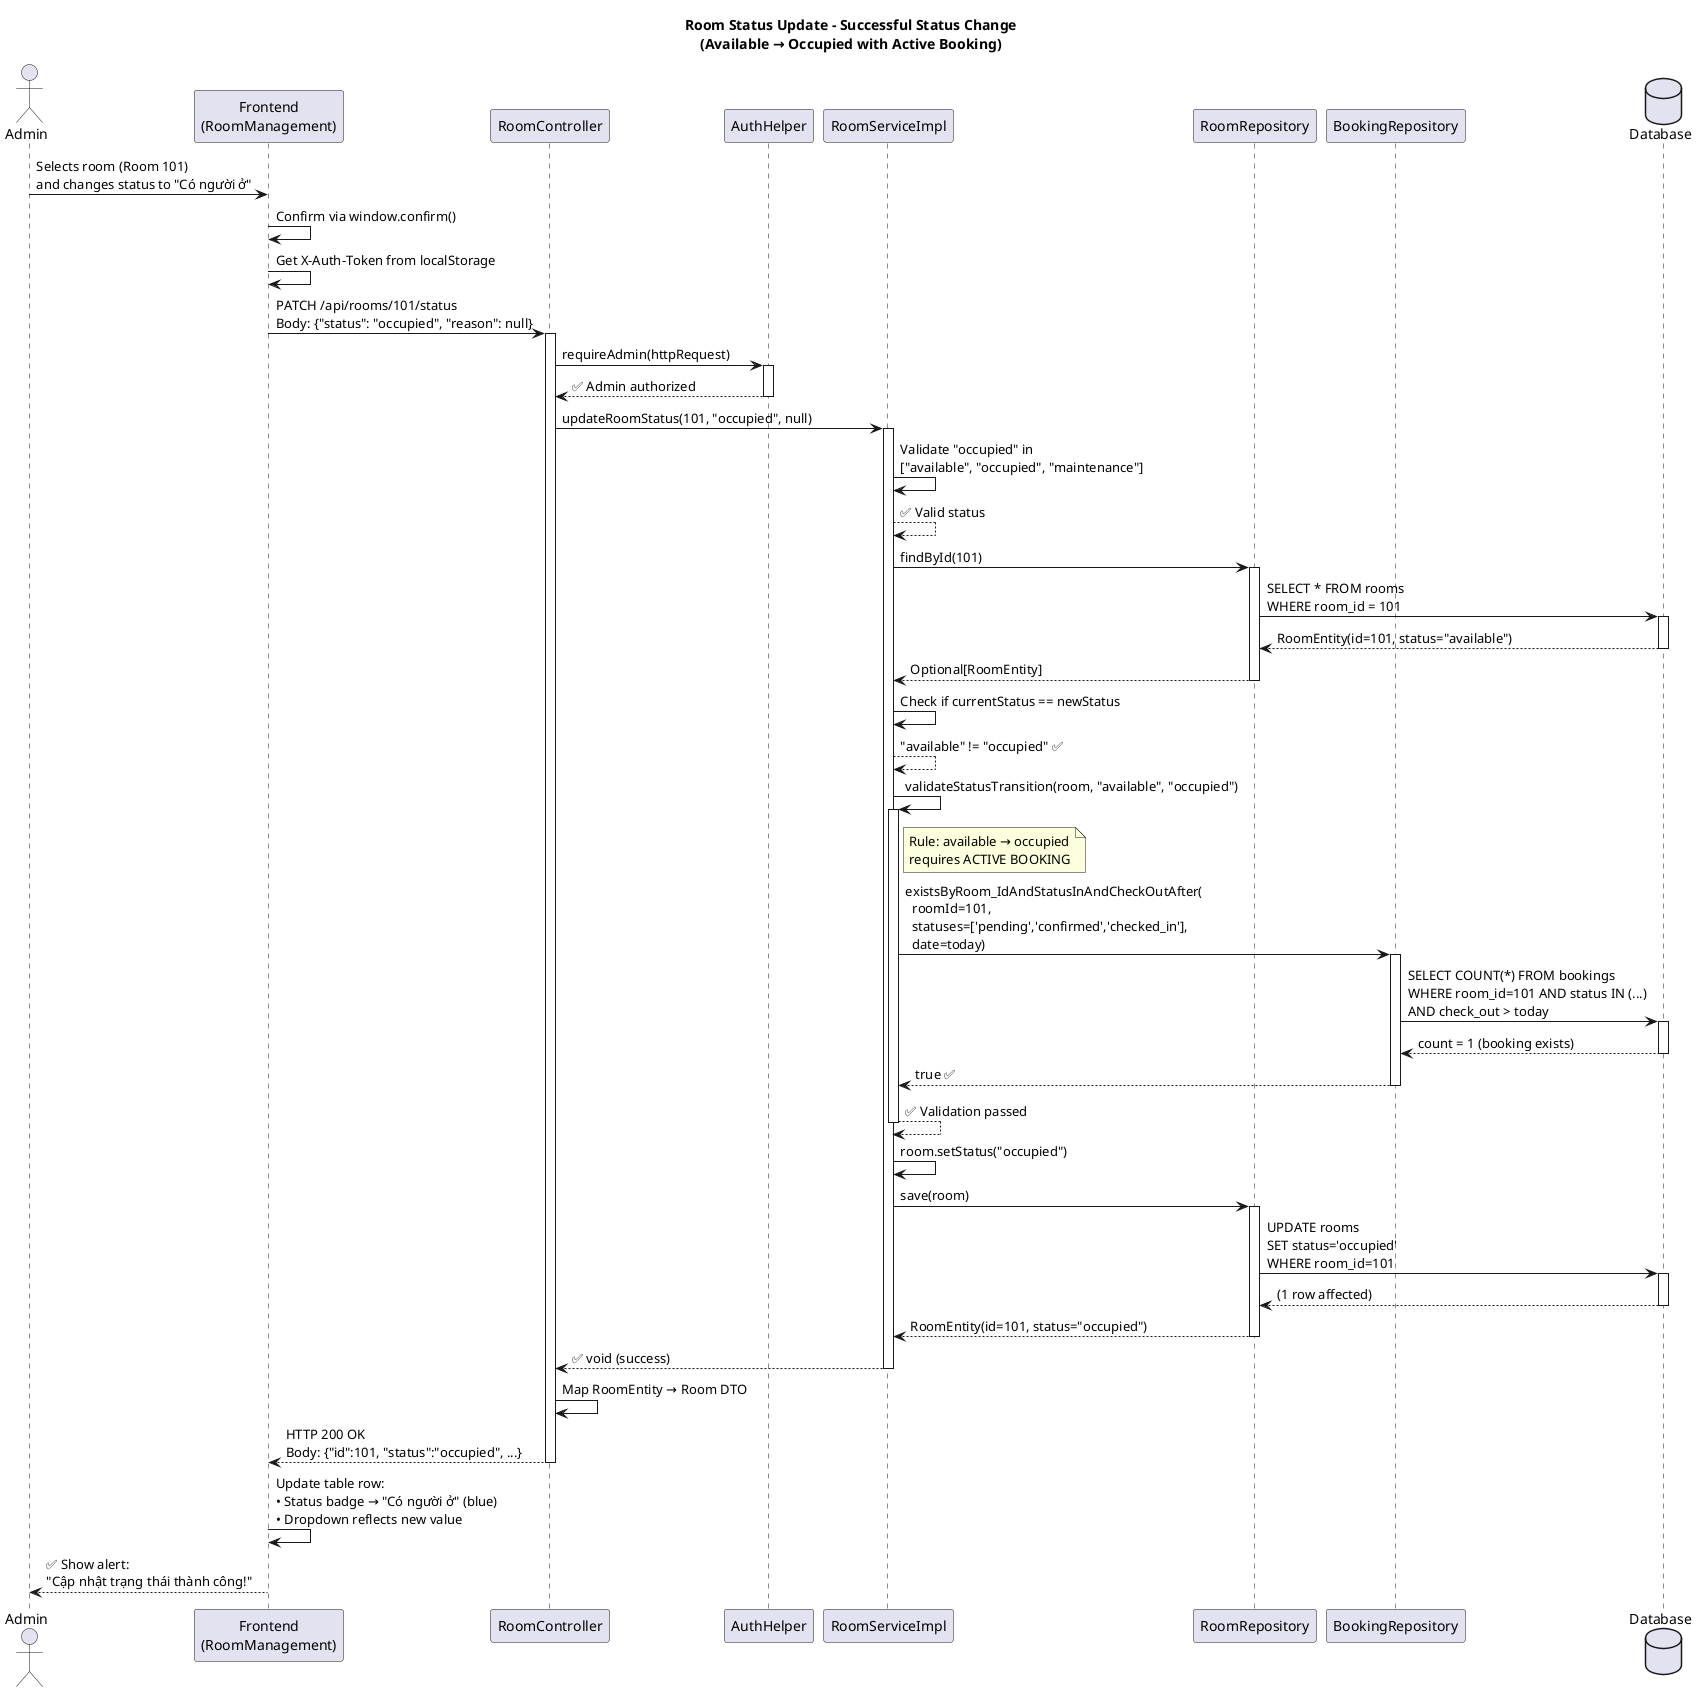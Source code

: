 @startuml room_status_update_sequence_success

' Room Status Update - Successful Update (Available → Occupied)
title Room Status Update - Successful Status Change\n(Available → Occupied with Active Booking)

actor Admin
participant "Frontend\n(RoomManagement)" as Frontend
participant "RoomController" as Controller
participant "AuthHelper" as Auth
participant "RoomServiceImpl" as Service
participant "RoomRepository" as RoomRepo
participant "BookingRepository" as BookingRepo
database "Database" as DB

Admin -> Frontend: Selects room (Room 101)\nand changes status to "Có người ở"
Frontend -> Frontend: Confirm via window.confirm()
Frontend -> Frontend: Get X-Auth-Token from localStorage

Frontend -> Controller: PATCH /api/rooms/101/status\nBody: {"status": "occupied", "reason": null}
activate Controller

Controller -> Auth: requireAdmin(httpRequest)
activate Auth
Auth --> Controller: ✅ Admin authorized
deactivate Auth

Controller -> Service: updateRoomStatus(101, "occupied", null)
activate Service

Service -> Service: Validate "occupied" in\n["available", "occupied", "maintenance"]
Service --> Service: ✅ Valid status

Service -> RoomRepo: findById(101)
activate RoomRepo
RoomRepo -> DB: SELECT * FROM rooms\nWHERE room_id = 101
activate DB
DB --> RoomRepo: RoomEntity(id=101, status="available")
deactivate DB
RoomRepo --> Service: Optional[RoomEntity]
deactivate RoomRepo

Service -> Service: Check if currentStatus == newStatus
Service --> Service: "available" != "occupied" ✅

Service -> Service: validateStatusTransition(room, "available", "occupied")
activate Service

note right of Service
  Rule: available → occupied
  requires ACTIVE BOOKING
end note

Service -> BookingRepo: existsByRoom_IdAndStatusInAndCheckOutAfter(\n  roomId=101,\n  statuses=['pending','confirmed','checked_in'],\n  date=today)
activate BookingRepo
BookingRepo -> DB: SELECT COUNT(*) FROM bookings\nWHERE room_id=101 AND status IN (...)\nAND check_out > today
activate DB
DB --> BookingRepo: count = 1 (booking exists)
deactivate DB
BookingRepo --> Service: true ✅
deactivate BookingRepo

Service --> Service: ✅ Validation passed
deactivate Service

Service -> Service: room.setStatus("occupied")

Service -> RoomRepo: save(room)
activate RoomRepo
RoomRepo -> DB: UPDATE rooms\nSET status='occupied'\nWHERE room_id=101
activate DB
DB --> RoomRepo: (1 row affected)
deactivate DB
RoomRepo --> Service: RoomEntity(id=101, status="occupied")
deactivate RoomRepo

Service --> Controller: ✅ void (success)
deactivate Service

Controller -> Controller: Map RoomEntity → Room DTO

Controller --> Frontend: HTTP 200 OK\nBody: {"id":101, "status":"occupied", ...}
deactivate Controller

Frontend -> Frontend: Update table row:\n• Status badge → "Có người ở" (blue)\n• Dropdown reflects new value

Frontend --> Admin: ✅ Show alert:\n"Cập nhật trạng thái thành công!"

@enduml

